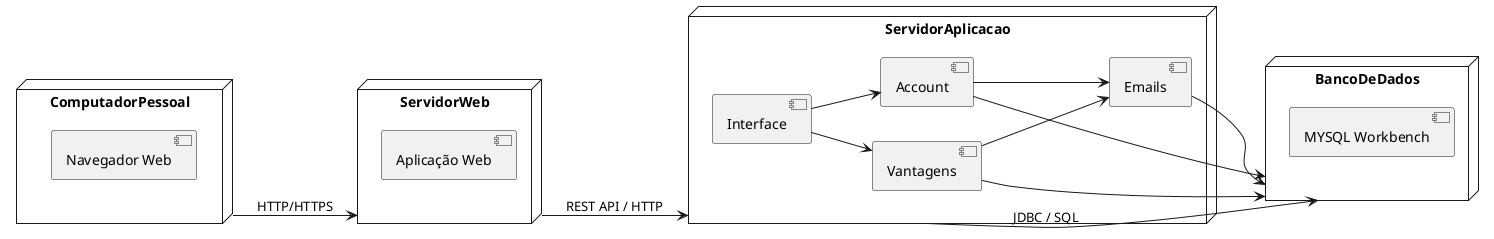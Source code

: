 @startuml
left to right direction

node ComputadorPessoal {
    [Navegador Web]
}

node ServidorWeb {
    [Aplicação Web]
}

node ServidorAplicacao {
    [Interface]
    [Account]
    [Vantagens]
    [Emails]
}

node BancoDeDados {
    [MYSQL Workbench]
}

' Conexões
ComputadorPessoal --> ServidorWeb : HTTP/HTTPS
ServidorWeb --> ServidorAplicacao : REST API / HTTP
ServidorAplicacao --> BancoDeDados : JDBC / SQL

' Relações internas
[Interface] --> [Account]
[Interface] --> [Vantagens]
[Account] --> [Emails]
[Account] --> [BancoDeDados]
[Vantagens] --> [Emails]
[Vantagens] --> [BancoDeDados]
[Emails] --> [BancoDeDados]

@enduml